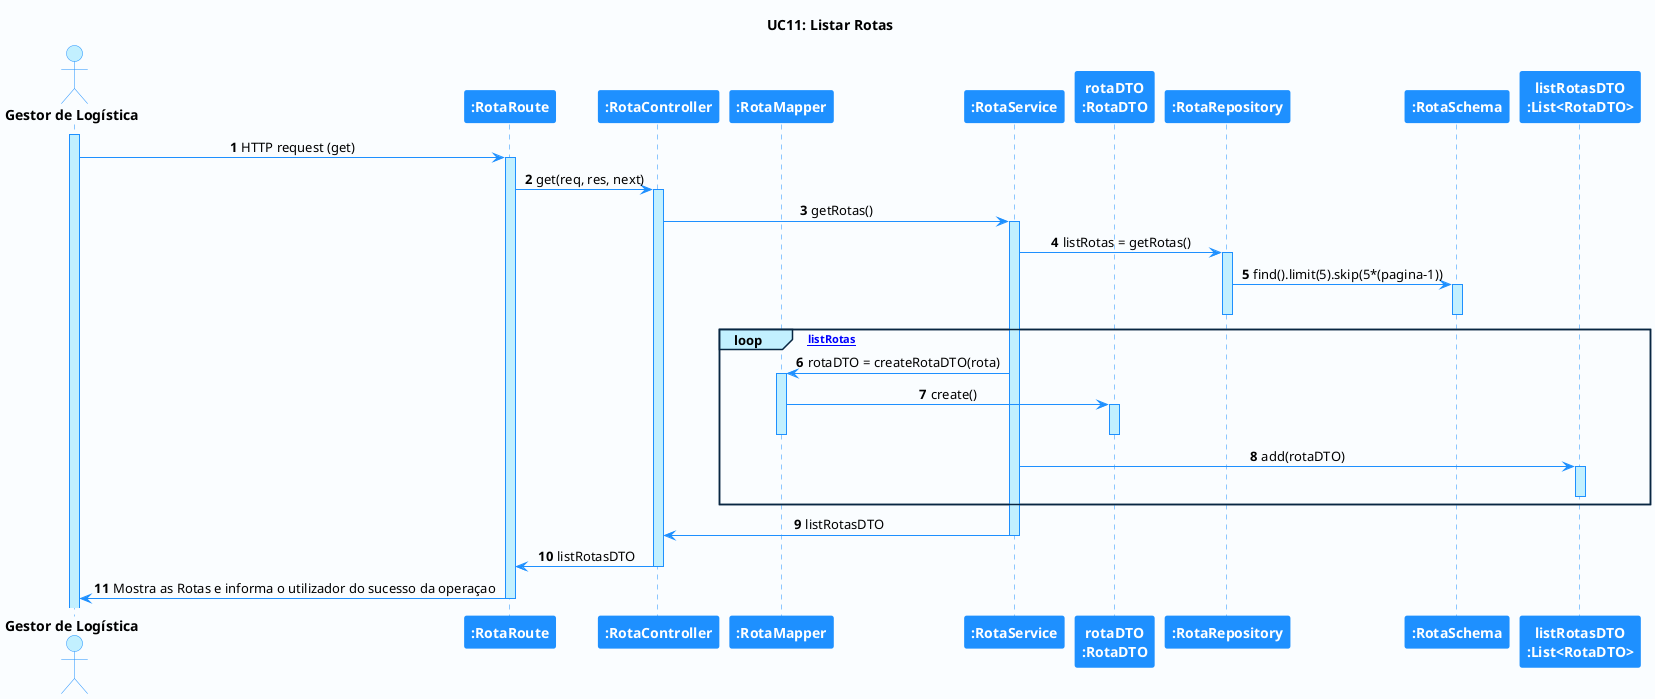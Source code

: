 @startuml hello

'-Style----------------------------------------------------------------------------------------------------------------

autonumber

skinparam DefaultTextAlignment center

skinparam BackgroundColor #fafdff

skinparam sequence {
    LifeLineBorderColor DodgerBlue
    LifeLineBackgroundColor APPLICATION

    ActorBackgroundColor APPLICATION
    ActorBorderColor DodgerBlue

    BackgroundColor #FFFFFF
    ArrowColor DodgerBlue
    BorderColor DodgerBlue

    ParticipantBackgroundColor DodgerBlue
    ParticipantFontColor #FFFFFF
    ParticipantBorderColor DodgerBlue

    GroupBorderColor #082642
    GroupBackgroundColor APPLICATION
}

skinparam note {
    LifeLineBorderColor DodgerBlue
    LifeLineBackgroundColor APPLICATION

    ActorBackgroundColor APPLICATION
    ActorBorderColor DodgerBlue

    BackgroundColor #FFFFFF
    ArrowColor DodgerBlue
    BorderColor DodgerBlue

    ParticipantBackgroundColor DodgerBlue
    ParticipantFontColor #FFFFFF
    ParticipantBorderColor DodgerBlue

    GroupBorderColor #082642
    GroupBackgroundColor APPLICATION
}

'-Title----------------------------------------------------------------------------------------------------------------

title UC11: Listar Rotas

'-Actors/Participants--------------------------------------------------------------------------------------------------

actor "<b>Gestor de Logística" as A
participant "<b>:RotaRoute" as RR
participant "<b>:RotaController" as RC
participant "<b>:RotaMapper" as RM
participant "<b>:RotaService" as RS
participant "<b>rotaDTO\n<b>:RotaDTO" as RD
participant "<b>:RotaRepository" as RREP
participant "<b>:RotaSchema" as RSC
participant "<b>listRotasDTO\n<b>:List<RotaDTO>" as LRD


'-Associations---------------------------------------------------------------------------------------------------------

activate A

A -> RR: HTTP request (get)
activate RR

RR -> RC: get(req, res, next)
activate RC

RC -> RS : getRotas()
activate RS
RS -> RREP : listRotas = getRotas()
activate RREP
RREP -> RSC : find().limit(5).skip(5*(pagina-1))
activate RSC
deactivate RSC
deactivate RREP

loop [listRotas]
RS -> RM : rotaDTO = createRotaDTO(rota)
activate RM
RM -> RD : create()
activate RD
deactivate RD
deactivate RM
RS-> LRD : add(rotaDTO)
activate LRD
deactivate LRD

end

RS -> RC : listRotasDTO
deactivate RS
RC -> RR: listRotasDTO
deactivate RC

RR -> A: Mostra as Rotas e informa o utilizador do sucesso da operaçao
deactivate RR
'----------------------------------------------------------------------------------------------------------------------

@enduml